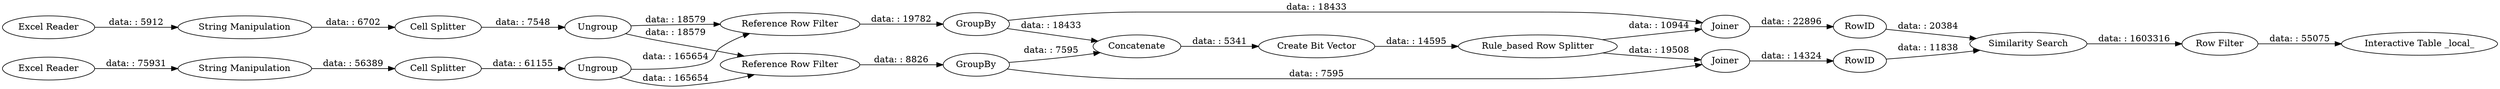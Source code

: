 digraph {
	"8130927638629869019_6" [label="Cell Splitter"]
	"8130927638629869019_10" [label=Joiner]
	"8130927638629869019_7" [label="Create Bit Vector"]
	"8130927638629869019_16" [label="Interactive Table _local_"]
	"8130927638629869019_17" [label="Row Filter"]
	"8130927638629869019_23" [label=Ungroup]
	"8130927638629869019_28" [label="Reference Row Filter"]
	"8130927638629869019_1" [label="Excel Reader"]
	"8130927638629869019_4" [label="Cell Splitter"]
	"8130927638629869019_25" [label="Reference Row Filter"]
	"8130927638629869019_13" [label=Joiner]
	"8130927638629869019_12" [label="Rule_based Row Splitter"]
	"8130927638629869019_29" [label=GroupBy]
	"8130927638629869019_22" [label="String Manipulation"]
	"8130927638629869019_15" [label="String Manipulation"]
	"8130927638629869019_24" [label=Ungroup]
	"8130927638629869019_20" [label=RowID]
	"8130927638629869019_26" [label=GroupBy]
	"8130927638629869019_2" [label="Excel Reader"]
	"8130927638629869019_19" [label=RowID]
	"8130927638629869019_11" [label=Concatenate]
	"8130927638629869019_9" [label="Similarity Search"]
	"8130927638629869019_26" -> "8130927638629869019_10" [label="data: : 7595"]
	"8130927638629869019_20" -> "8130927638629869019_9" [label="data: : 11838"]
	"8130927638629869019_26" -> "8130927638629869019_11" [label="data: : 7595"]
	"8130927638629869019_1" -> "8130927638629869019_15" [label="data: : 5912"]
	"8130927638629869019_13" -> "8130927638629869019_19" [label="data: : 22896"]
	"8130927638629869019_23" -> "8130927638629869019_25" [label="data: : 18579"]
	"8130927638629869019_6" -> "8130927638629869019_24" [label="data: : 61155"]
	"8130927638629869019_12" -> "8130927638629869019_13" [label="data: : 10944"]
	"8130927638629869019_29" -> "8130927638629869019_11" [label="data: : 18433"]
	"8130927638629869019_7" -> "8130927638629869019_12" [label="data: : 14595"]
	"8130927638629869019_24" -> "8130927638629869019_28" [label="data: : 165654"]
	"8130927638629869019_24" -> "8130927638629869019_25" [label="data: : 165654"]
	"8130927638629869019_29" -> "8130927638629869019_13" [label="data: : 18433"]
	"8130927638629869019_15" -> "8130927638629869019_4" [label="data: : 6702"]
	"8130927638629869019_23" -> "8130927638629869019_28" [label="data: : 18579"]
	"8130927638629869019_12" -> "8130927638629869019_10" [label="data: : 19508"]
	"8130927638629869019_22" -> "8130927638629869019_6" [label="data: : 56389"]
	"8130927638629869019_17" -> "8130927638629869019_16" [label="data: : 55075"]
	"8130927638629869019_28" -> "8130927638629869019_29" [label="data: : 19782"]
	"8130927638629869019_19" -> "8130927638629869019_9" [label="data: : 20384"]
	"8130927638629869019_4" -> "8130927638629869019_23" [label="data: : 7548"]
	"8130927638629869019_2" -> "8130927638629869019_22" [label="data: : 75931"]
	"8130927638629869019_11" -> "8130927638629869019_7" [label="data: : 5341"]
	"8130927638629869019_9" -> "8130927638629869019_17" [label="data: : 1603316"]
	"8130927638629869019_25" -> "8130927638629869019_26" [label="data: : 8826"]
	"8130927638629869019_10" -> "8130927638629869019_20" [label="data: : 14324"]
	rankdir=LR
}
